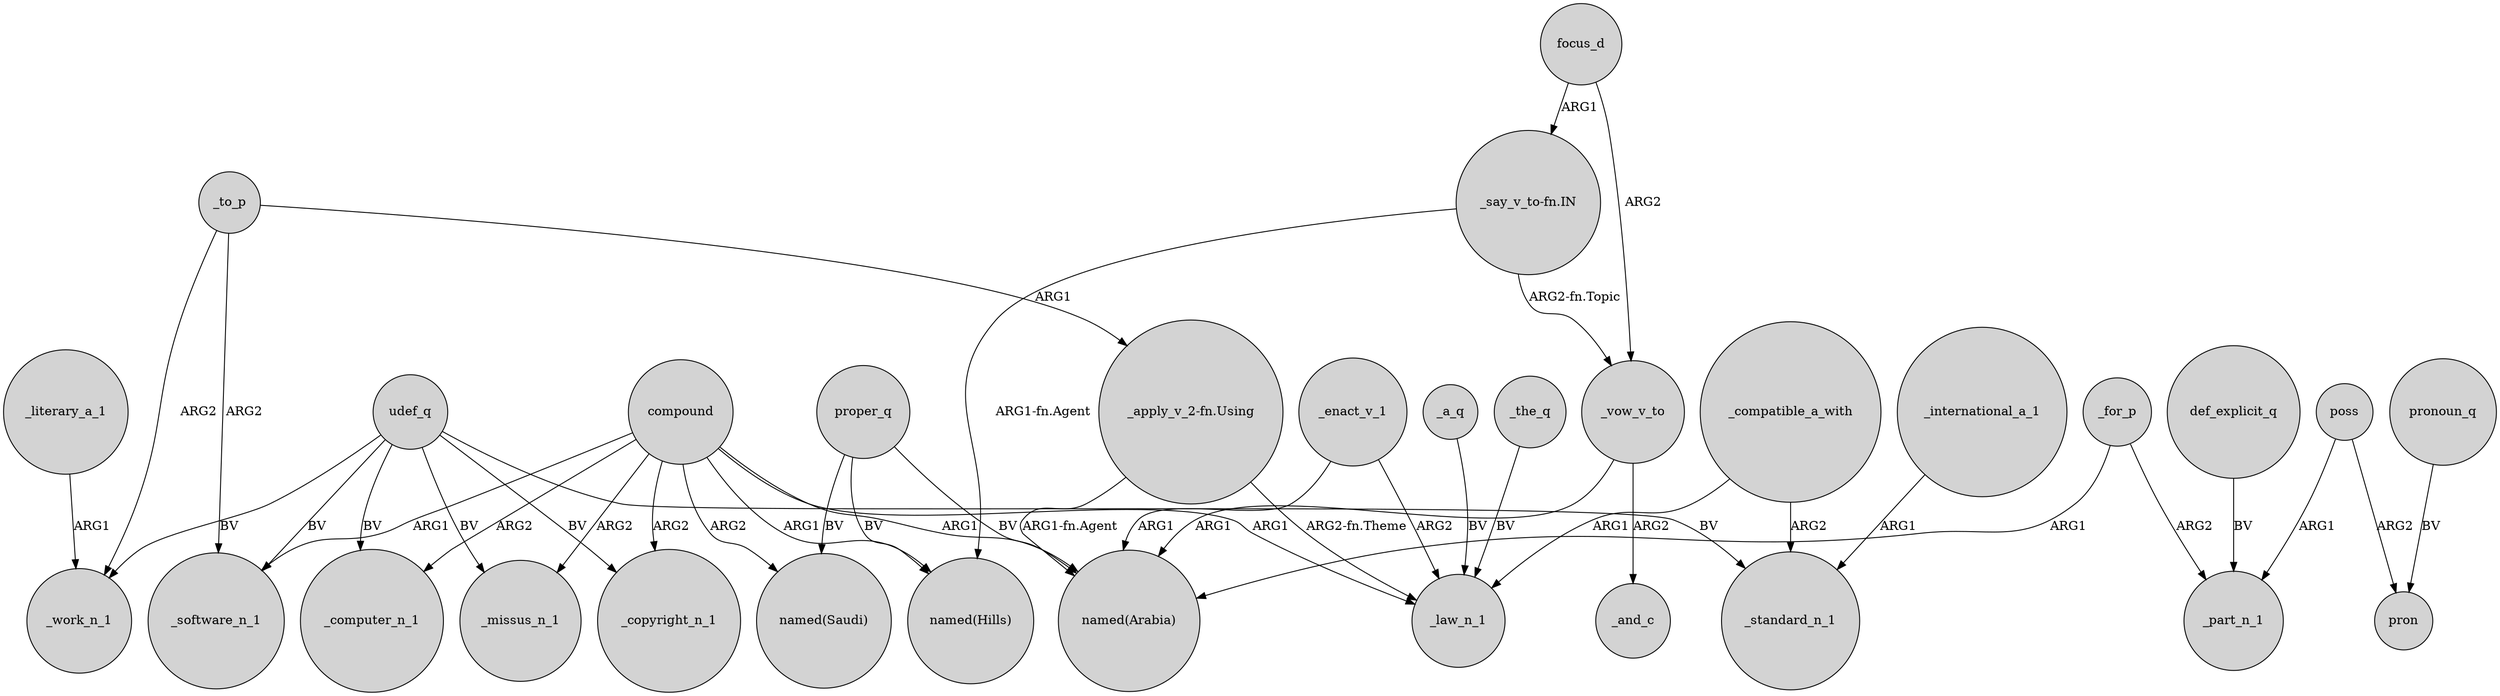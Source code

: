 digraph {
	node [shape=circle style=filled]
	_enact_v_1 -> _law_n_1 [label=ARG2]
	udef_q -> _software_n_1 [label=BV]
	compound -> "named(Arabia)" [label=ARG1]
	_for_p -> "named(Arabia)" [label=ARG1]
	proper_q -> "named(Arabia)" [label=BV]
	focus_d -> _vow_v_to [label=ARG2]
	poss -> pron [label=ARG2]
	_literary_a_1 -> _work_n_1 [label=ARG1]
	compound -> "named(Hills)" [label=ARG1]
	compound -> "named(Saudi)" [label=ARG2]
	proper_q -> "named(Hills)" [label=BV]
	_compatible_a_with -> _law_n_1 [label=ARG1]
	compound -> _missus_n_1 [label=ARG2]
	poss -> _part_n_1 [label=ARG1]
	_international_a_1 -> _standard_n_1 [label=ARG1]
	udef_q -> _missus_n_1 [label=BV]
	proper_q -> "named(Saudi)" [label=BV]
	_to_p -> _software_n_1 [label=ARG2]
	udef_q -> _computer_n_1 [label=BV]
	compound -> _computer_n_1 [label=ARG2]
	_enact_v_1 -> "named(Arabia)" [label=ARG1]
	pronoun_q -> pron [label=BV]
	_vow_v_to -> "named(Arabia)" [label=ARG1]
	_vow_v_to -> _and_c [label=ARG2]
	_a_q -> _law_n_1 [label=BV]
	"_say_v_to-fn.IN" -> _vow_v_to [label="ARG2-fn.Topic"]
	_the_q -> _law_n_1 [label=BV]
	"_say_v_to-fn.IN" -> "named(Hills)" [label="ARG1-fn.Agent"]
	_compatible_a_with -> _standard_n_1 [label=ARG2]
	_to_p -> _work_n_1 [label=ARG2]
	_to_p -> "_apply_v_2-fn.Using" [label=ARG1]
	"_apply_v_2-fn.Using" -> _law_n_1 [label="ARG2-fn.Theme"]
	udef_q -> _copyright_n_1 [label=BV]
	compound -> _law_n_1 [label=ARG1]
	_for_p -> _part_n_1 [label=ARG2]
	compound -> _software_n_1 [label=ARG1]
	udef_q -> _standard_n_1 [label=BV]
	def_explicit_q -> _part_n_1 [label=BV]
	"_apply_v_2-fn.Using" -> "named(Arabia)" [label="ARG1-fn.Agent"]
	focus_d -> "_say_v_to-fn.IN" [label=ARG1]
	compound -> _copyright_n_1 [label=ARG2]
	udef_q -> _work_n_1 [label=BV]
}
